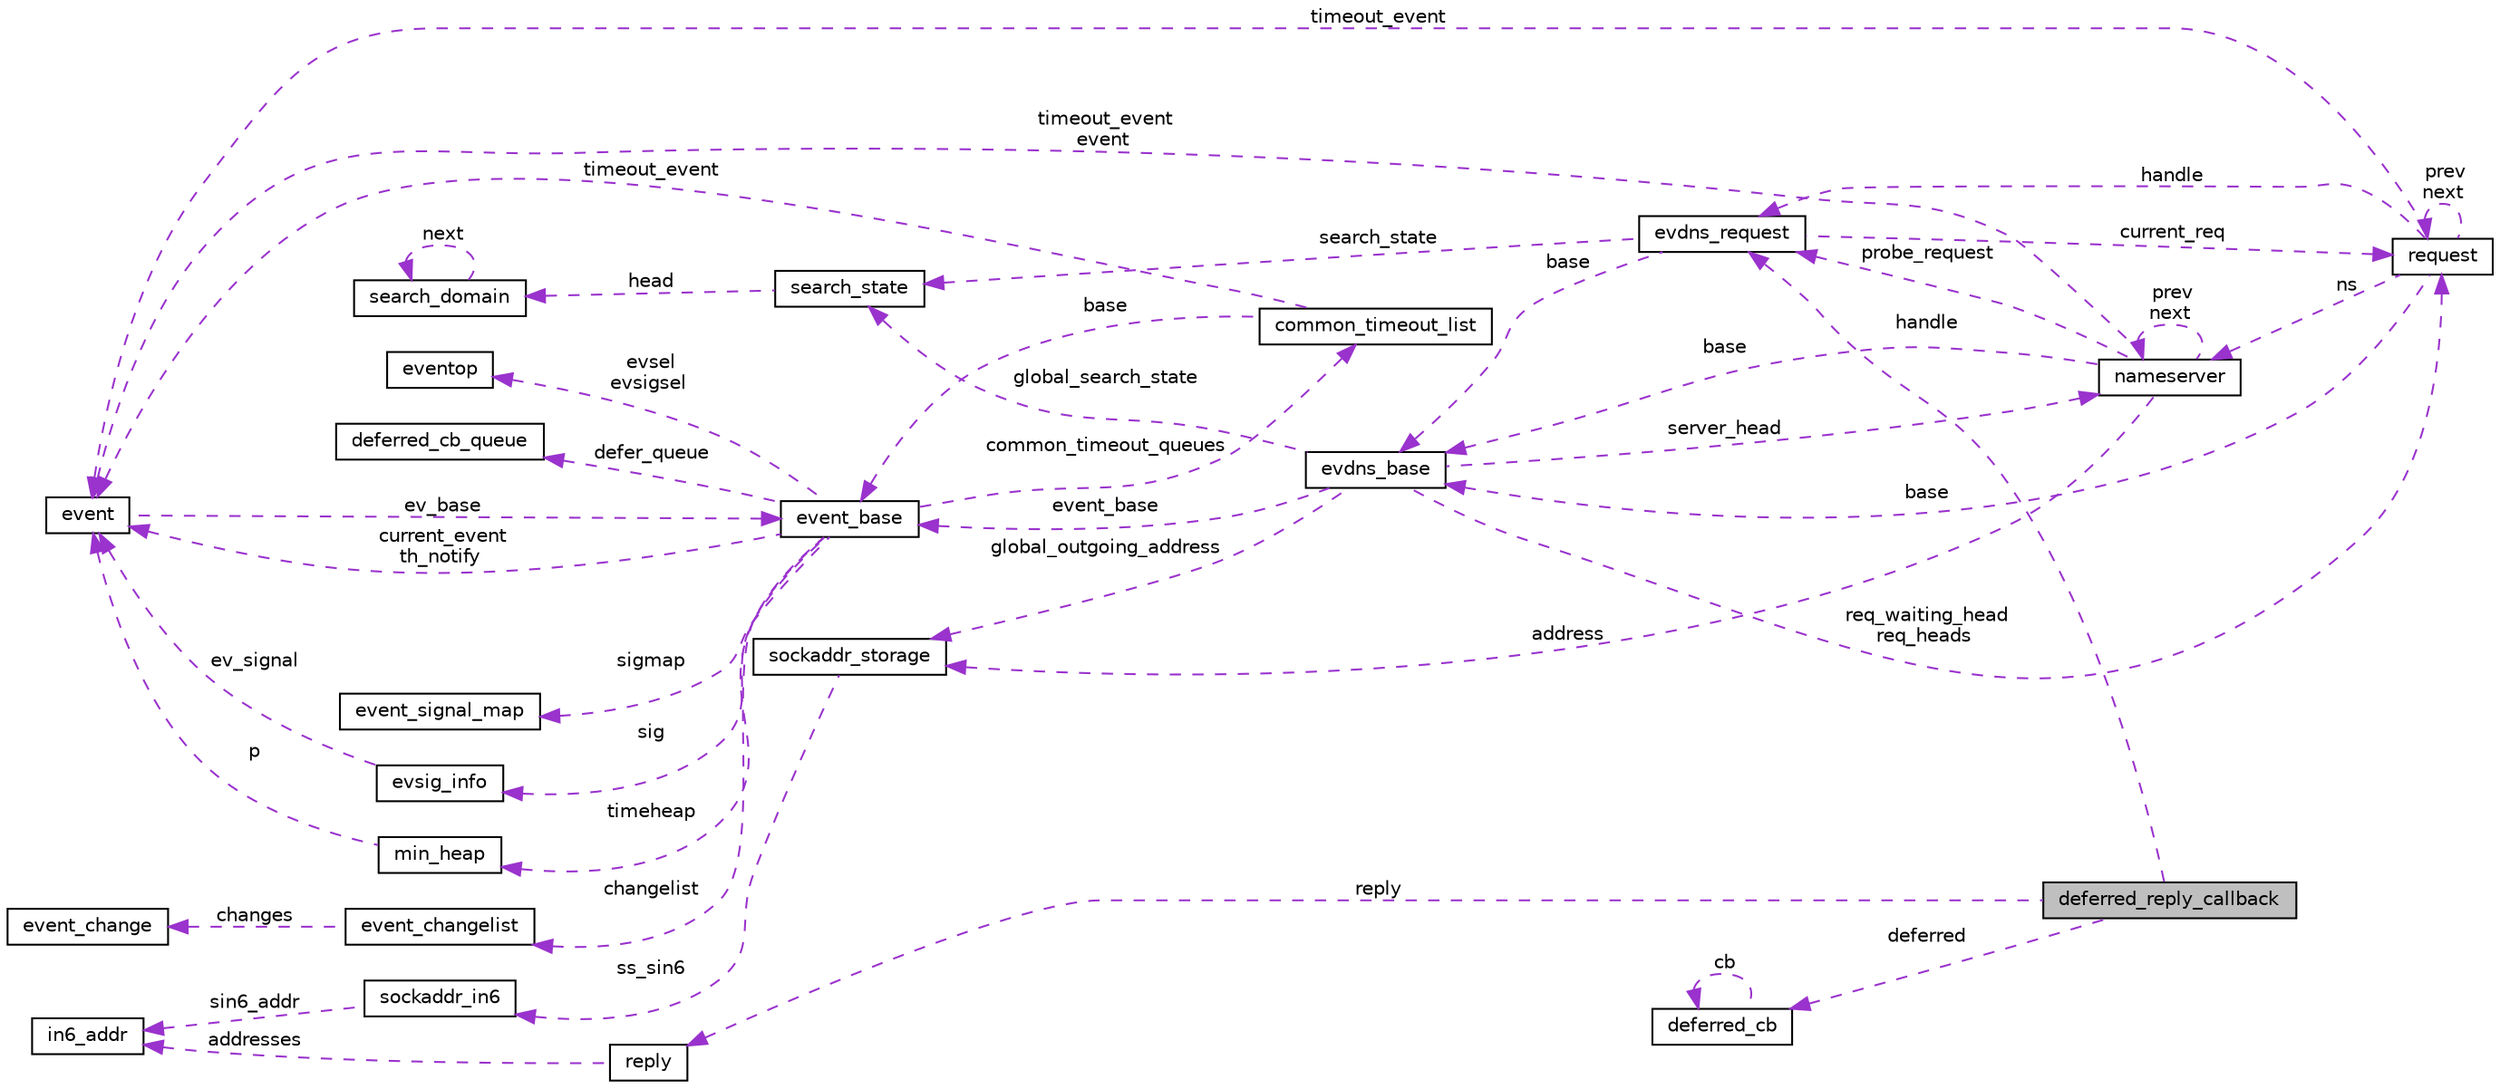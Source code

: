 digraph G
{
  edge [fontname="Helvetica",fontsize="10",labelfontname="Helvetica",labelfontsize="10"];
  node [fontname="Helvetica",fontsize="10",shape=record];
  rankdir="LR";
  Node1 [label="deferred_reply_callback",height=0.2,width=0.4,color="black", fillcolor="grey75", style="filled" fontcolor="black"];
  Node2 -> Node1 [dir="back",color="darkorchid3",fontsize="10",style="dashed",label=" reply" ,fontname="Helvetica"];
  Node2 [label="reply",height=0.2,width=0.4,color="black", fillcolor="white", style="filled",URL="$structreply.html"];
  Node3 -> Node2 [dir="back",color="darkorchid3",fontsize="10",style="dashed",label=" addresses" ,fontname="Helvetica"];
  Node3 [label="in6_addr",height=0.2,width=0.4,color="black", fillcolor="white", style="filled",URL="$structin6__addr.html"];
  Node4 -> Node1 [dir="back",color="darkorchid3",fontsize="10",style="dashed",label=" handle" ,fontname="Helvetica"];
  Node4 [label="evdns_request",height=0.2,width=0.4,color="black", fillcolor="white", style="filled",URL="$structevdns__request.html"];
  Node5 -> Node4 [dir="back",color="darkorchid3",fontsize="10",style="dashed",label=" base" ,fontname="Helvetica"];
  Node5 [label="evdns_base",height=0.2,width=0.4,color="black", fillcolor="white", style="filled",URL="$structevdns__base.html"];
  Node6 -> Node5 [dir="back",color="darkorchid3",fontsize="10",style="dashed",label=" global_outgoing_address" ,fontname="Helvetica"];
  Node6 [label="sockaddr_storage",height=0.2,width=0.4,color="black", fillcolor="white", style="filled",URL="$structsockaddr__storage.html"];
  Node7 -> Node6 [dir="back",color="darkorchid3",fontsize="10",style="dashed",label=" ss_sin6" ,fontname="Helvetica"];
  Node7 [label="sockaddr_in6",height=0.2,width=0.4,color="black", fillcolor="white", style="filled",URL="$structsockaddr__in6.html"];
  Node3 -> Node7 [dir="back",color="darkorchid3",fontsize="10",style="dashed",label=" sin6_addr" ,fontname="Helvetica"];
  Node8 -> Node5 [dir="back",color="darkorchid3",fontsize="10",style="dashed",label=" server_head" ,fontname="Helvetica"];
  Node8 [label="nameserver",height=0.2,width=0.4,color="black", fillcolor="white", style="filled",URL="$structnameserver.html"];
  Node5 -> Node8 [dir="back",color="darkorchid3",fontsize="10",style="dashed",label=" base" ,fontname="Helvetica"];
  Node9 -> Node8 [dir="back",color="darkorchid3",fontsize="10",style="dashed",label=" timeout_event\nevent" ,fontname="Helvetica"];
  Node9 [label="event",height=0.2,width=0.4,color="black", fillcolor="white", style="filled",URL="$structevent.html"];
  Node10 -> Node9 [dir="back",color="darkorchid3",fontsize="10",style="dashed",label=" ev_base" ,fontname="Helvetica"];
  Node10 [label="event_base",height=0.2,width=0.4,color="black", fillcolor="white", style="filled",URL="$structevent__base.html"];
  Node11 -> Node10 [dir="back",color="darkorchid3",fontsize="10",style="dashed",label=" evsel\nevsigsel" ,fontname="Helvetica"];
  Node11 [label="eventop",height=0.2,width=0.4,color="black", fillcolor="white", style="filled",URL="$structeventop.html"];
  Node12 -> Node10 [dir="back",color="darkorchid3",fontsize="10",style="dashed",label=" sig" ,fontname="Helvetica"];
  Node12 [label="evsig_info",height=0.2,width=0.4,color="black", fillcolor="white", style="filled",URL="$structevsig__info.html"];
  Node9 -> Node12 [dir="back",color="darkorchid3",fontsize="10",style="dashed",label=" ev_signal" ,fontname="Helvetica"];
  Node13 -> Node10 [dir="back",color="darkorchid3",fontsize="10",style="dashed",label=" timeheap" ,fontname="Helvetica"];
  Node13 [label="min_heap",height=0.2,width=0.4,color="black", fillcolor="white", style="filled",URL="$structmin__heap.html"];
  Node9 -> Node13 [dir="back",color="darkorchid3",fontsize="10",style="dashed",label=" p" ,fontname="Helvetica"];
  Node14 -> Node10 [dir="back",color="darkorchid3",fontsize="10",style="dashed",label=" defer_queue" ,fontname="Helvetica"];
  Node14 [label="deferred_cb_queue",height=0.2,width=0.4,color="black", fillcolor="white", style="filled",URL="$structdeferred__cb__queue.html"];
  Node9 -> Node10 [dir="back",color="darkorchid3",fontsize="10",style="dashed",label=" current_event\nth_notify" ,fontname="Helvetica"];
  Node15 -> Node10 [dir="back",color="darkorchid3",fontsize="10",style="dashed",label=" common_timeout_queues" ,fontname="Helvetica"];
  Node15 [label="common_timeout_list",height=0.2,width=0.4,color="black", fillcolor="white", style="filled",URL="$structcommon__timeout__list.html"];
  Node9 -> Node15 [dir="back",color="darkorchid3",fontsize="10",style="dashed",label=" timeout_event" ,fontname="Helvetica"];
  Node10 -> Node15 [dir="back",color="darkorchid3",fontsize="10",style="dashed",label=" base" ,fontname="Helvetica"];
  Node16 -> Node10 [dir="back",color="darkorchid3",fontsize="10",style="dashed",label=" sigmap" ,fontname="Helvetica"];
  Node16 [label="event_signal_map",height=0.2,width=0.4,color="black", fillcolor="white", style="filled",URL="$structevent__signal__map.html"];
  Node17 -> Node10 [dir="back",color="darkorchid3",fontsize="10",style="dashed",label=" changelist" ,fontname="Helvetica"];
  Node17 [label="event_changelist",height=0.2,width=0.4,color="black", fillcolor="white", style="filled",URL="$structevent__changelist.html"];
  Node18 -> Node17 [dir="back",color="darkorchid3",fontsize="10",style="dashed",label=" changes" ,fontname="Helvetica"];
  Node18 [label="event_change",height=0.2,width=0.4,color="black", fillcolor="white", style="filled",URL="$structevent__change.html"];
  Node6 -> Node8 [dir="back",color="darkorchid3",fontsize="10",style="dashed",label=" address" ,fontname="Helvetica"];
  Node4 -> Node8 [dir="back",color="darkorchid3",fontsize="10",style="dashed",label=" probe_request" ,fontname="Helvetica"];
  Node8 -> Node8 [dir="back",color="darkorchid3",fontsize="10",style="dashed",label=" prev\nnext" ,fontname="Helvetica"];
  Node19 -> Node5 [dir="back",color="darkorchid3",fontsize="10",style="dashed",label=" req_waiting_head\nreq_heads" ,fontname="Helvetica"];
  Node19 [label="request",height=0.2,width=0.4,color="black", fillcolor="white", style="filled",URL="$structrequest.html"];
  Node5 -> Node19 [dir="back",color="darkorchid3",fontsize="10",style="dashed",label=" base" ,fontname="Helvetica"];
  Node9 -> Node19 [dir="back",color="darkorchid3",fontsize="10",style="dashed",label=" timeout_event" ,fontname="Helvetica"];
  Node4 -> Node19 [dir="back",color="darkorchid3",fontsize="10",style="dashed",label=" handle" ,fontname="Helvetica"];
  Node8 -> Node19 [dir="back",color="darkorchid3",fontsize="10",style="dashed",label=" ns" ,fontname="Helvetica"];
  Node19 -> Node19 [dir="back",color="darkorchid3",fontsize="10",style="dashed",label=" prev\nnext" ,fontname="Helvetica"];
  Node20 -> Node5 [dir="back",color="darkorchid3",fontsize="10",style="dashed",label=" global_search_state" ,fontname="Helvetica"];
  Node20 [label="search_state",height=0.2,width=0.4,color="black", fillcolor="white", style="filled",URL="$structsearch__state.html"];
  Node21 -> Node20 [dir="back",color="darkorchid3",fontsize="10",style="dashed",label=" head" ,fontname="Helvetica"];
  Node21 [label="search_domain",height=0.2,width=0.4,color="black", fillcolor="white", style="filled",URL="$structsearch__domain.html"];
  Node21 -> Node21 [dir="back",color="darkorchid3",fontsize="10",style="dashed",label=" next" ,fontname="Helvetica"];
  Node10 -> Node5 [dir="back",color="darkorchid3",fontsize="10",style="dashed",label=" event_base" ,fontname="Helvetica"];
  Node19 -> Node4 [dir="back",color="darkorchid3",fontsize="10",style="dashed",label=" current_req" ,fontname="Helvetica"];
  Node20 -> Node4 [dir="back",color="darkorchid3",fontsize="10",style="dashed",label=" search_state" ,fontname="Helvetica"];
  Node22 -> Node1 [dir="back",color="darkorchid3",fontsize="10",style="dashed",label=" deferred" ,fontname="Helvetica"];
  Node22 [label="deferred_cb",height=0.2,width=0.4,color="black", fillcolor="white", style="filled",URL="$structdeferred__cb.html"];
  Node22 -> Node22 [dir="back",color="darkorchid3",fontsize="10",style="dashed",label=" cb" ,fontname="Helvetica"];
}
